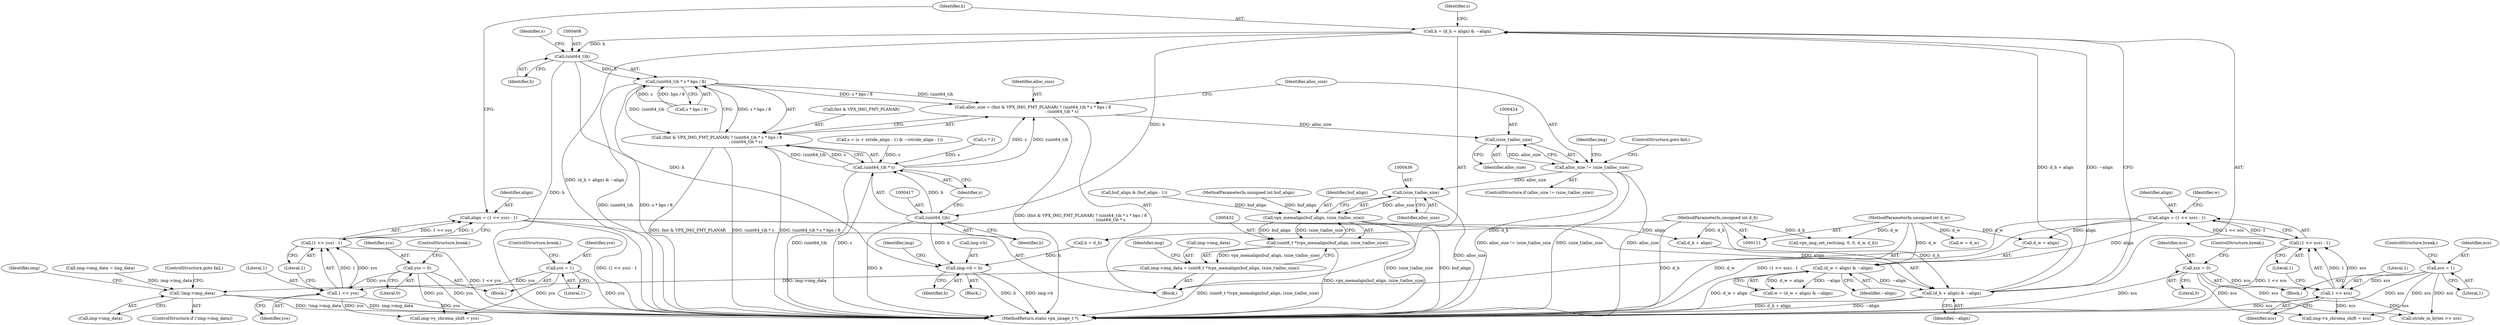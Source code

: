 digraph "0_Android_55cd1dd7c8d0a3de907d22e0f12718733f4e41d9@integer" {
"1000359" [label="(Call,h = (d_h + align) & ~align)"];
"1000361" [label="(Call,(d_h + align) & ~align)"];
"1000115" [label="(MethodParameterIn,unsigned int d_h)"];
"1000352" [label="(Call,align = (1 << ycs) - 1)"];
"1000354" [label="(Call,(1 << ycs) - 1)"];
"1000355" [label="(Call,1 << ycs)"];
"1000251" [label="(Call,ycs = 1)"];
"1000256" [label="(Call,ycs = 0)"];
"1000347" [label="(Call,(d_w + align) & ~align)"];
"1000114" [label="(MethodParameterIn,unsigned int d_w)"];
"1000338" [label="(Call,align = (1 << xcs) - 1)"];
"1000340" [label="(Call,(1 << xcs) - 1)"];
"1000341" [label="(Call,1 << xcs)"];
"1000232" [label="(Call,xcs = 1)"];
"1000237" [label="(Call,xcs = 0)"];
"1000407" [label="(Call,(uint64_t)h)"];
"1000406" [label="(Call,(uint64_t)h * s * bps / 8)"];
"1000400" [label="(Call,alloc_size = (fmt & VPX_IMG_FMT_PLANAR) ? (uint64_t)h * s * bps / 8\n                                            : (uint64_t)h * s)"];
"1000423" [label="(Call,(size_t)alloc_size)"];
"1000421" [label="(Call,alloc_size != (size_t)alloc_size)"];
"1000435" [label="(Call,(size_t)alloc_size)"];
"1000433" [label="(Call,vpx_memalign(buf_align, (size_t)alloc_size))"];
"1000431" [label="(Call,(uint8_t *)vpx_memalign(buf_align, (size_t)alloc_size))"];
"1000427" [label="(Call,img->img_data = (uint8_t *)vpx_memalign(buf_align, (size_t)alloc_size))"];
"1000444" [label="(Call,!img->img_data)"];
"1000402" [label="(Call,(fmt & VPX_IMG_FMT_PLANAR) ? (uint64_t)h * s * bps / 8\n                                            : (uint64_t)h * s)"];
"1000469" [label="(Call,img->h = h)"];
"1000416" [label="(Call,(uint64_t)h)"];
"1000415" [label="(Call,(uint64_t)h * s)"];
"1000251" [label="(Call,ycs = 1)"];
"1000258" [label="(Literal,0)"];
"1000415" [label="(Call,(uint64_t)h * s)"];
"1000403" [label="(Call,fmt & VPX_IMG_FMT_PLANAR)"];
"1000260" [label="(Call,w = d_w)"];
"1000378" [label="(Call,s = (s + stride_align - 1) & ~(stride_align - 1))"];
"1000437" [label="(Identifier,alloc_size)"];
"1000340" [label="(Call,(1 << xcs) - 1)"];
"1000348" [label="(Call,d_w + align)"];
"1000474" [label="(Call,img->x_chroma_shift = xcs)"];
"1000470" [label="(Call,img->h)"];
"1000224" [label="(Block,)"];
"1000114" [label="(MethodParameterIn,unsigned int d_w)"];
"1000443" [label="(ControlStructure,if (!img->img_data))"];
"1000135" [label="(Call,buf_align & (buf_align - 1))"];
"1000263" [label="(Call,h = d_h)"];
"1000356" [label="(Literal,1)"];
"1000410" [label="(Call,s * bps / 8)"];
"1000252" [label="(Identifier,ycs)"];
"1000344" [label="(Literal,1)"];
"1000116" [label="(MethodParameterIn,unsigned int buf_align)"];
"1000238" [label="(Identifier,xcs)"];
"1000426" [label="(ControlStructure,goto fail;)"];
"1000435" [label="(Call,(size_t)alloc_size)"];
"1000338" [label="(Call,align = (1 << xcs) - 1)"];
"1000243" [label="(Block,)"];
"1000433" [label="(Call,vpx_memalign(buf_align, (size_t)alloc_size))"];
"1000355" [label="(Call,1 << ycs)"];
"1000431" [label="(Call,(uint8_t *)vpx_memalign(buf_align, (size_t)alloc_size))"];
"1000365" [label="(Identifier,~align)"];
"1000422" [label="(Identifier,alloc_size)"];
"1000406" [label="(Call,(uint64_t)h * s * bps / 8)"];
"1000358" [label="(Literal,1)"];
"1000253" [label="(Literal,1)"];
"1000476" [label="(Identifier,img)"];
"1000429" [label="(Identifier,img)"];
"1000416" [label="(Call,(uint64_t)h)"];
"1000400" [label="(Call,alloc_size = (fmt & VPX_IMG_FMT_PLANAR) ? (uint64_t)h * s * bps / 8\n                                            : (uint64_t)h * s)"];
"1000428" [label="(Call,img->img_data)"];
"1000360" [label="(Identifier,h)"];
"1000469" [label="(Call,img->h = h)"];
"1000367" [label="(Identifier,s)"];
"1000479" [label="(Call,img->y_chroma_shift = ycs)"];
"1000341" [label="(Call,1 << xcs)"];
"1000353" [label="(Identifier,align)"];
"1000411" [label="(Identifier,s)"];
"1000237" [label="(Call,xcs = 0)"];
"1000473" [label="(Identifier,h)"];
"1000451" [label="(Identifier,img)"];
"1000514" [label="(Call,stride_in_bytes >> xcs)"];
"1000409" [label="(Identifier,h)"];
"1000352" [label="(Call,align = (1 << ycs) - 1)"];
"1000328" [label="(Call,img->img_data = img_data)"];
"1000256" [label="(Call,ycs = 0)"];
"1000427" [label="(Call,img->img_data = (uint8_t *)vpx_memalign(buf_align, (size_t)alloc_size))"];
"1000351" [label="(Identifier,~align)"];
"1000357" [label="(Identifier,ycs)"];
"1000235" [label="(ControlStructure,break;)"];
"1000407" [label="(Call,(uint64_t)h)"];
"1000448" [label="(ControlStructure,goto fail;)"];
"1000359" [label="(Call,h = (d_h + align) & ~align)"];
"1000234" [label="(Literal,1)"];
"1000345" [label="(Call,w = (d_w + align) & ~align)"];
"1000519" [label="(Call,vpx_img_set_rect(img, 0, 0, d_w, d_h))"];
"1000232" [label="(Call,xcs = 1)"];
"1000401" [label="(Identifier,alloc_size)"];
"1000343" [label="(Identifier,xcs)"];
"1000420" [label="(ControlStructure,if (alloc_size != (size_t)alloc_size))"];
"1000339" [label="(Identifier,align)"];
"1000418" [label="(Identifier,h)"];
"1000354" [label="(Call,(1 << ycs) - 1)"];
"1000233" [label="(Identifier,xcs)"];
"1000425" [label="(Identifier,alloc_size)"];
"1000342" [label="(Literal,1)"];
"1000445" [label="(Call,img->img_data)"];
"1000532" [label="(MethodReturn,static vpx_image_t *)"];
"1000240" [label="(ControlStructure,break;)"];
"1000119" [label="(Block,)"];
"1000444" [label="(Call,!img->img_data)"];
"1000419" [label="(Identifier,s)"];
"1000434" [label="(Identifier,buf_align)"];
"1000346" [label="(Identifier,w)"];
"1000440" [label="(Identifier,img)"];
"1000257" [label="(Identifier,ycs)"];
"1000347" [label="(Call,(d_w + align) & ~align)"];
"1000402" [label="(Call,(fmt & VPX_IMG_FMT_PLANAR) ? (uint64_t)h * s * bps / 8\n                                            : (uint64_t)h * s)"];
"1000421" [label="(Call,alloc_size != (size_t)alloc_size)"];
"1000259" [label="(ControlStructure,break;)"];
"1000254" [label="(ControlStructure,break;)"];
"1000336" [label="(Block,)"];
"1000423" [label="(Call,(size_t)alloc_size)"];
"1000239" [label="(Literal,0)"];
"1000362" [label="(Call,d_h + align)"];
"1000361" [label="(Call,(d_h + align) & ~align)"];
"1000115" [label="(MethodParameterIn,unsigned int d_h)"];
"1000396" [label="(Call,s * 2)"];
"1000359" -> "1000336"  [label="AST: "];
"1000359" -> "1000361"  [label="CFG: "];
"1000360" -> "1000359"  [label="AST: "];
"1000361" -> "1000359"  [label="AST: "];
"1000367" -> "1000359"  [label="CFG: "];
"1000359" -> "1000532"  [label="DDG: (d_h + align) & ~align"];
"1000361" -> "1000359"  [label="DDG: d_h + align"];
"1000361" -> "1000359"  [label="DDG: ~align"];
"1000359" -> "1000407"  [label="DDG: h"];
"1000359" -> "1000416"  [label="DDG: h"];
"1000361" -> "1000365"  [label="CFG: "];
"1000362" -> "1000361"  [label="AST: "];
"1000365" -> "1000361"  [label="AST: "];
"1000361" -> "1000532"  [label="DDG: ~align"];
"1000361" -> "1000532"  [label="DDG: d_h + align"];
"1000115" -> "1000361"  [label="DDG: d_h"];
"1000352" -> "1000361"  [label="DDG: align"];
"1000347" -> "1000361"  [label="DDG: ~align"];
"1000115" -> "1000111"  [label="AST: "];
"1000115" -> "1000532"  [label="DDG: d_h"];
"1000115" -> "1000263"  [label="DDG: d_h"];
"1000115" -> "1000362"  [label="DDG: d_h"];
"1000115" -> "1000519"  [label="DDG: d_h"];
"1000352" -> "1000336"  [label="AST: "];
"1000352" -> "1000354"  [label="CFG: "];
"1000353" -> "1000352"  [label="AST: "];
"1000354" -> "1000352"  [label="AST: "];
"1000360" -> "1000352"  [label="CFG: "];
"1000352" -> "1000532"  [label="DDG: (1 << ycs) - 1"];
"1000354" -> "1000352"  [label="DDG: 1 << ycs"];
"1000354" -> "1000352"  [label="DDG: 1"];
"1000352" -> "1000362"  [label="DDG: align"];
"1000354" -> "1000358"  [label="CFG: "];
"1000355" -> "1000354"  [label="AST: "];
"1000358" -> "1000354"  [label="AST: "];
"1000354" -> "1000532"  [label="DDG: 1 << ycs"];
"1000355" -> "1000354"  [label="DDG: 1"];
"1000355" -> "1000354"  [label="DDG: ycs"];
"1000355" -> "1000357"  [label="CFG: "];
"1000356" -> "1000355"  [label="AST: "];
"1000357" -> "1000355"  [label="AST: "];
"1000358" -> "1000355"  [label="CFG: "];
"1000355" -> "1000532"  [label="DDG: ycs"];
"1000251" -> "1000355"  [label="DDG: ycs"];
"1000256" -> "1000355"  [label="DDG: ycs"];
"1000355" -> "1000479"  [label="DDG: ycs"];
"1000251" -> "1000243"  [label="AST: "];
"1000251" -> "1000253"  [label="CFG: "];
"1000252" -> "1000251"  [label="AST: "];
"1000253" -> "1000251"  [label="AST: "];
"1000254" -> "1000251"  [label="CFG: "];
"1000251" -> "1000532"  [label="DDG: ycs"];
"1000251" -> "1000479"  [label="DDG: ycs"];
"1000256" -> "1000243"  [label="AST: "];
"1000256" -> "1000258"  [label="CFG: "];
"1000257" -> "1000256"  [label="AST: "];
"1000258" -> "1000256"  [label="AST: "];
"1000259" -> "1000256"  [label="CFG: "];
"1000256" -> "1000532"  [label="DDG: ycs"];
"1000256" -> "1000479"  [label="DDG: ycs"];
"1000347" -> "1000345"  [label="AST: "];
"1000347" -> "1000351"  [label="CFG: "];
"1000348" -> "1000347"  [label="AST: "];
"1000351" -> "1000347"  [label="AST: "];
"1000345" -> "1000347"  [label="CFG: "];
"1000347" -> "1000532"  [label="DDG: d_w + align"];
"1000347" -> "1000345"  [label="DDG: d_w + align"];
"1000347" -> "1000345"  [label="DDG: ~align"];
"1000114" -> "1000347"  [label="DDG: d_w"];
"1000338" -> "1000347"  [label="DDG: align"];
"1000114" -> "1000111"  [label="AST: "];
"1000114" -> "1000532"  [label="DDG: d_w"];
"1000114" -> "1000260"  [label="DDG: d_w"];
"1000114" -> "1000348"  [label="DDG: d_w"];
"1000114" -> "1000519"  [label="DDG: d_w"];
"1000338" -> "1000336"  [label="AST: "];
"1000338" -> "1000340"  [label="CFG: "];
"1000339" -> "1000338"  [label="AST: "];
"1000340" -> "1000338"  [label="AST: "];
"1000346" -> "1000338"  [label="CFG: "];
"1000338" -> "1000532"  [label="DDG: (1 << xcs) - 1"];
"1000340" -> "1000338"  [label="DDG: 1 << xcs"];
"1000340" -> "1000338"  [label="DDG: 1"];
"1000338" -> "1000348"  [label="DDG: align"];
"1000340" -> "1000344"  [label="CFG: "];
"1000341" -> "1000340"  [label="AST: "];
"1000344" -> "1000340"  [label="AST: "];
"1000340" -> "1000532"  [label="DDG: 1 << xcs"];
"1000341" -> "1000340"  [label="DDG: 1"];
"1000341" -> "1000340"  [label="DDG: xcs"];
"1000341" -> "1000343"  [label="CFG: "];
"1000342" -> "1000341"  [label="AST: "];
"1000343" -> "1000341"  [label="AST: "];
"1000344" -> "1000341"  [label="CFG: "];
"1000341" -> "1000532"  [label="DDG: xcs"];
"1000232" -> "1000341"  [label="DDG: xcs"];
"1000237" -> "1000341"  [label="DDG: xcs"];
"1000341" -> "1000474"  [label="DDG: xcs"];
"1000341" -> "1000514"  [label="DDG: xcs"];
"1000232" -> "1000224"  [label="AST: "];
"1000232" -> "1000234"  [label="CFG: "];
"1000233" -> "1000232"  [label="AST: "];
"1000234" -> "1000232"  [label="AST: "];
"1000235" -> "1000232"  [label="CFG: "];
"1000232" -> "1000532"  [label="DDG: xcs"];
"1000232" -> "1000474"  [label="DDG: xcs"];
"1000232" -> "1000514"  [label="DDG: xcs"];
"1000237" -> "1000224"  [label="AST: "];
"1000237" -> "1000239"  [label="CFG: "];
"1000238" -> "1000237"  [label="AST: "];
"1000239" -> "1000237"  [label="AST: "];
"1000240" -> "1000237"  [label="CFG: "];
"1000237" -> "1000532"  [label="DDG: xcs"];
"1000237" -> "1000474"  [label="DDG: xcs"];
"1000237" -> "1000514"  [label="DDG: xcs"];
"1000407" -> "1000406"  [label="AST: "];
"1000407" -> "1000409"  [label="CFG: "];
"1000408" -> "1000407"  [label="AST: "];
"1000409" -> "1000407"  [label="AST: "];
"1000411" -> "1000407"  [label="CFG: "];
"1000407" -> "1000532"  [label="DDG: h"];
"1000407" -> "1000406"  [label="DDG: h"];
"1000407" -> "1000469"  [label="DDG: h"];
"1000406" -> "1000402"  [label="AST: "];
"1000406" -> "1000410"  [label="CFG: "];
"1000410" -> "1000406"  [label="AST: "];
"1000402" -> "1000406"  [label="CFG: "];
"1000406" -> "1000532"  [label="DDG: (uint64_t)h"];
"1000406" -> "1000532"  [label="DDG: s * bps / 8"];
"1000406" -> "1000400"  [label="DDG: (uint64_t)h"];
"1000406" -> "1000400"  [label="DDG: s * bps / 8"];
"1000406" -> "1000402"  [label="DDG: (uint64_t)h"];
"1000406" -> "1000402"  [label="DDG: s * bps / 8"];
"1000410" -> "1000406"  [label="DDG: s"];
"1000410" -> "1000406"  [label="DDG: bps / 8"];
"1000400" -> "1000336"  [label="AST: "];
"1000400" -> "1000402"  [label="CFG: "];
"1000401" -> "1000400"  [label="AST: "];
"1000402" -> "1000400"  [label="AST: "];
"1000422" -> "1000400"  [label="CFG: "];
"1000400" -> "1000532"  [label="DDG: (fmt & VPX_IMG_FMT_PLANAR) ? (uint64_t)h * s * bps / 8\n                                            : (uint64_t)h * s"];
"1000415" -> "1000400"  [label="DDG: (uint64_t)h"];
"1000415" -> "1000400"  [label="DDG: s"];
"1000400" -> "1000423"  [label="DDG: alloc_size"];
"1000423" -> "1000421"  [label="AST: "];
"1000423" -> "1000425"  [label="CFG: "];
"1000424" -> "1000423"  [label="AST: "];
"1000425" -> "1000423"  [label="AST: "];
"1000421" -> "1000423"  [label="CFG: "];
"1000423" -> "1000421"  [label="DDG: alloc_size"];
"1000421" -> "1000420"  [label="AST: "];
"1000422" -> "1000421"  [label="AST: "];
"1000426" -> "1000421"  [label="CFG: "];
"1000429" -> "1000421"  [label="CFG: "];
"1000421" -> "1000532"  [label="DDG: (size_t)alloc_size"];
"1000421" -> "1000532"  [label="DDG: alloc_size"];
"1000421" -> "1000532"  [label="DDG: alloc_size != (size_t)alloc_size"];
"1000421" -> "1000435"  [label="DDG: alloc_size"];
"1000435" -> "1000433"  [label="AST: "];
"1000435" -> "1000437"  [label="CFG: "];
"1000436" -> "1000435"  [label="AST: "];
"1000437" -> "1000435"  [label="AST: "];
"1000433" -> "1000435"  [label="CFG: "];
"1000435" -> "1000532"  [label="DDG: alloc_size"];
"1000435" -> "1000433"  [label="DDG: alloc_size"];
"1000433" -> "1000431"  [label="AST: "];
"1000434" -> "1000433"  [label="AST: "];
"1000431" -> "1000433"  [label="CFG: "];
"1000433" -> "1000532"  [label="DDG: buf_align"];
"1000433" -> "1000532"  [label="DDG: (size_t)alloc_size"];
"1000433" -> "1000431"  [label="DDG: buf_align"];
"1000433" -> "1000431"  [label="DDG: (size_t)alloc_size"];
"1000135" -> "1000433"  [label="DDG: buf_align"];
"1000116" -> "1000433"  [label="DDG: buf_align"];
"1000431" -> "1000427"  [label="AST: "];
"1000432" -> "1000431"  [label="AST: "];
"1000427" -> "1000431"  [label="CFG: "];
"1000431" -> "1000532"  [label="DDG: vpx_memalign(buf_align, (size_t)alloc_size)"];
"1000431" -> "1000427"  [label="DDG: vpx_memalign(buf_align, (size_t)alloc_size)"];
"1000427" -> "1000336"  [label="AST: "];
"1000428" -> "1000427"  [label="AST: "];
"1000440" -> "1000427"  [label="CFG: "];
"1000427" -> "1000532"  [label="DDG: (uint8_t *)vpx_memalign(buf_align, (size_t)alloc_size)"];
"1000427" -> "1000444"  [label="DDG: img->img_data"];
"1000444" -> "1000443"  [label="AST: "];
"1000444" -> "1000445"  [label="CFG: "];
"1000445" -> "1000444"  [label="AST: "];
"1000448" -> "1000444"  [label="CFG: "];
"1000451" -> "1000444"  [label="CFG: "];
"1000444" -> "1000532"  [label="DDG: img->img_data"];
"1000444" -> "1000532"  [label="DDG: !img->img_data"];
"1000328" -> "1000444"  [label="DDG: img->img_data"];
"1000402" -> "1000415"  [label="CFG: "];
"1000403" -> "1000402"  [label="AST: "];
"1000415" -> "1000402"  [label="AST: "];
"1000402" -> "1000532"  [label="DDG: fmt & VPX_IMG_FMT_PLANAR"];
"1000402" -> "1000532"  [label="DDG: (uint64_t)h * s"];
"1000402" -> "1000532"  [label="DDG: (uint64_t)h * s * bps / 8"];
"1000415" -> "1000402"  [label="DDG: (uint64_t)h"];
"1000415" -> "1000402"  [label="DDG: s"];
"1000469" -> "1000119"  [label="AST: "];
"1000469" -> "1000473"  [label="CFG: "];
"1000470" -> "1000469"  [label="AST: "];
"1000473" -> "1000469"  [label="AST: "];
"1000476" -> "1000469"  [label="CFG: "];
"1000469" -> "1000532"  [label="DDG: h"];
"1000469" -> "1000532"  [label="DDG: img->h"];
"1000263" -> "1000469"  [label="DDG: h"];
"1000416" -> "1000469"  [label="DDG: h"];
"1000416" -> "1000415"  [label="AST: "];
"1000416" -> "1000418"  [label="CFG: "];
"1000417" -> "1000416"  [label="AST: "];
"1000418" -> "1000416"  [label="AST: "];
"1000419" -> "1000416"  [label="CFG: "];
"1000416" -> "1000532"  [label="DDG: h"];
"1000416" -> "1000415"  [label="DDG: h"];
"1000415" -> "1000419"  [label="CFG: "];
"1000419" -> "1000415"  [label="AST: "];
"1000415" -> "1000532"  [label="DDG: (uint64_t)h"];
"1000415" -> "1000532"  [label="DDG: s"];
"1000396" -> "1000415"  [label="DDG: s"];
"1000378" -> "1000415"  [label="DDG: s"];
}
